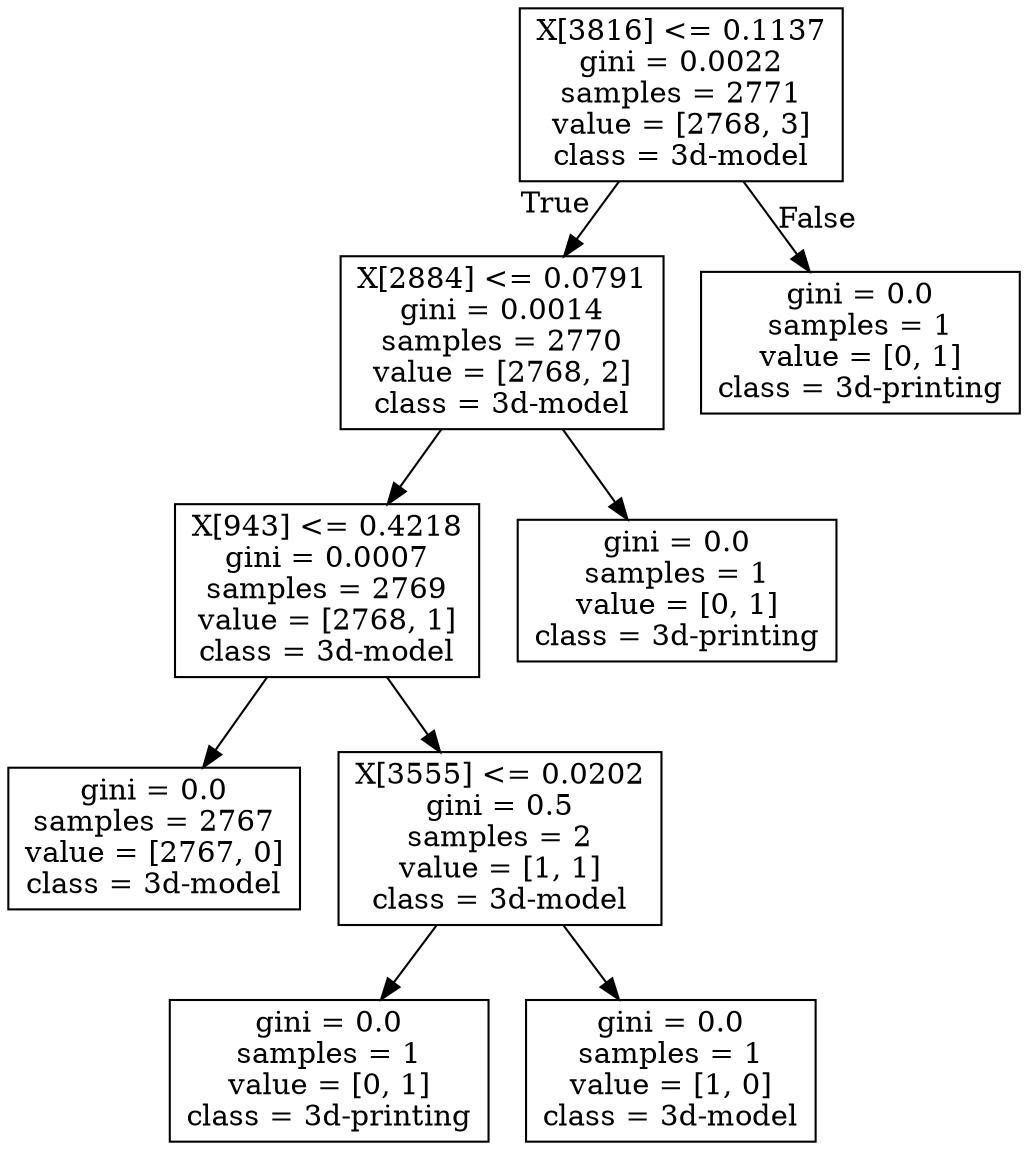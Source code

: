 digraph Tree {
node [shape=box] ;
0 [label="X[3816] <= 0.1137\ngini = 0.0022\nsamples = 2771\nvalue = [2768, 3]\nclass = 3d-model"] ;
1 [label="X[2884] <= 0.0791\ngini = 0.0014\nsamples = 2770\nvalue = [2768, 2]\nclass = 3d-model"] ;
0 -> 1 [labeldistance=2.5, labelangle=45, headlabel="True"] ;
2 [label="X[943] <= 0.4218\ngini = 0.0007\nsamples = 2769\nvalue = [2768, 1]\nclass = 3d-model"] ;
1 -> 2 ;
3 [label="gini = 0.0\nsamples = 2767\nvalue = [2767, 0]\nclass = 3d-model"] ;
2 -> 3 ;
4 [label="X[3555] <= 0.0202\ngini = 0.5\nsamples = 2\nvalue = [1, 1]\nclass = 3d-model"] ;
2 -> 4 ;
5 [label="gini = 0.0\nsamples = 1\nvalue = [0, 1]\nclass = 3d-printing"] ;
4 -> 5 ;
6 [label="gini = 0.0\nsamples = 1\nvalue = [1, 0]\nclass = 3d-model"] ;
4 -> 6 ;
7 [label="gini = 0.0\nsamples = 1\nvalue = [0, 1]\nclass = 3d-printing"] ;
1 -> 7 ;
8 [label="gini = 0.0\nsamples = 1\nvalue = [0, 1]\nclass = 3d-printing"] ;
0 -> 8 [labeldistance=2.5, labelangle=-45, headlabel="False"] ;
}